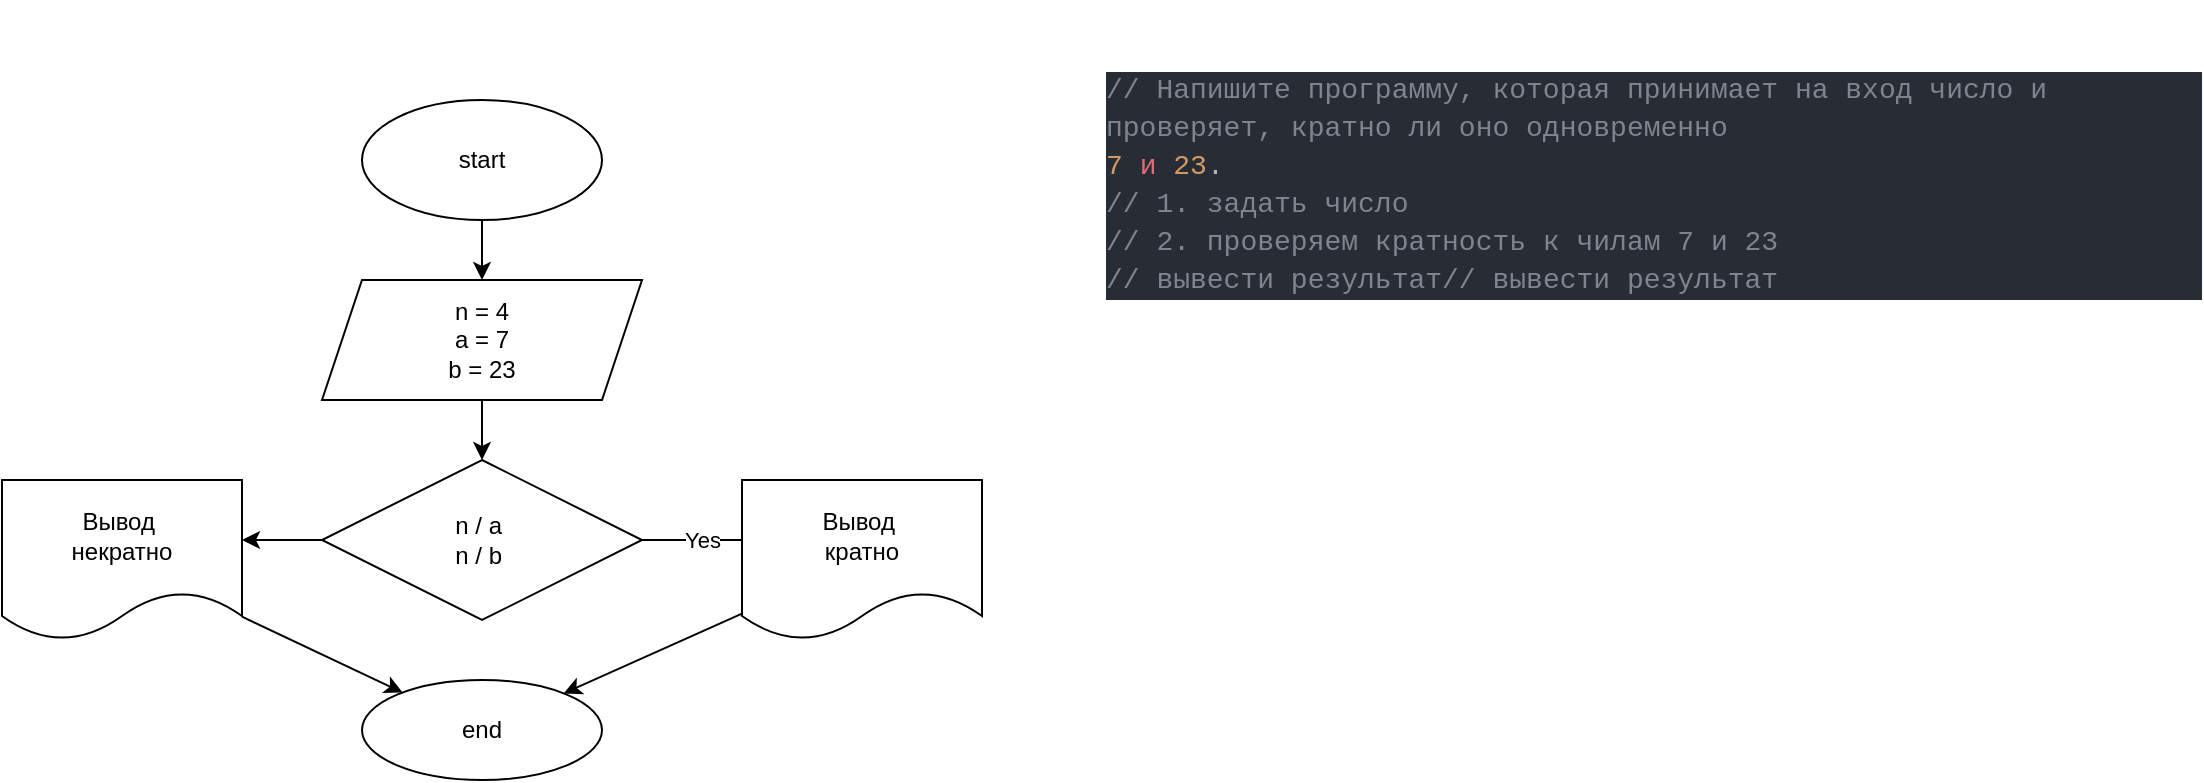 <mxfile>
    <diagram id="0dUG-3jIiLlFMFpSVe63" name="Page-1">
        <mxGraphModel dx="890" dy="1647" grid="1" gridSize="10" guides="1" tooltips="1" connect="1" arrows="1" fold="1" page="1" pageScale="1" pageWidth="827" pageHeight="1169" math="0" shadow="0">
            <root>
                <mxCell id="0"/>
                <mxCell id="1" parent="0"/>
                <mxCell id="2" value="&lt;br&gt;&lt;br&gt;&lt;div style=&quot;color: rgb(171 , 178 , 191) ; background-color: rgb(40 , 44 , 52) ; font-family: &amp;#34;consolas&amp;#34; , &amp;#34;courier new&amp;#34; , monospace ; font-weight: normal ; font-size: 14px ; line-height: 19px&quot;&gt;&lt;div&gt;&lt;span style=&quot;color: #7f848e&quot;&gt;// Напишите программу, которая принимает на вход число и проверяет, кратно ли оно одновременно &lt;/span&gt;&lt;/div&gt;&lt;div&gt;&lt;span style=&quot;color: #d19a66&quot;&gt;7&lt;/span&gt;&lt;span style=&quot;color: #abb2bf&quot;&gt; &lt;/span&gt;&lt;span style=&quot;color: #e06c75&quot;&gt;и&lt;/span&gt;&lt;span style=&quot;color: #abb2bf&quot;&gt; &lt;/span&gt;&lt;span style=&quot;color: #d19a66&quot;&gt;23&lt;/span&gt;&lt;span style=&quot;color: #abb2bf&quot;&gt;.&lt;/span&gt;&lt;/div&gt;&lt;div&gt;&lt;span style=&quot;color: #7f848e&quot;&gt;// 1. задать число&lt;/span&gt;&lt;/div&gt;&lt;div&gt;&lt;span style=&quot;color: #7f848e&quot;&gt;// 2. проверяем кратность к чилам 7 и 23&lt;/span&gt;&lt;/div&gt;&lt;/div&gt;&lt;div style=&quot;color: rgb(171 , 178 , 191) ; background-color: rgb(40 , 44 , 52) ; font-family: &amp;#34;consolas&amp;#34; , &amp;#34;courier new&amp;#34; , monospace ; font-size: 14px ; line-height: 19px&quot;&gt;&lt;span style=&quot;color: #7f848e&quot;&gt;// вывести результат&lt;/span&gt;&lt;span style=&quot;color: rgb(127 , 132 , 142)&quot;&gt;// вывести результат&lt;/span&gt;&lt;/div&gt;" style="text;whiteSpace=wrap;html=1;" vertex="1" parent="1">
                    <mxGeometry x="590" y="-600" width="550" height="110" as="geometry"/>
                </mxCell>
                <mxCell id="5" value="" style="edgeStyle=none;html=1;" edge="1" parent="1" source="3" target="4">
                    <mxGeometry relative="1" as="geometry"/>
                </mxCell>
                <mxCell id="3" value="start" style="ellipse;whiteSpace=wrap;html=1;" vertex="1" parent="1">
                    <mxGeometry x="220" y="-550" width="120" height="60" as="geometry"/>
                </mxCell>
                <mxCell id="7" value="" style="edgeStyle=none;html=1;" edge="1" parent="1" source="4" target="6">
                    <mxGeometry relative="1" as="geometry"/>
                </mxCell>
                <mxCell id="4" value="n = 4&lt;br&gt;a = 7&lt;br&gt;b = 23" style="shape=parallelogram;perimeter=parallelogramPerimeter;whiteSpace=wrap;html=1;fixedSize=1;" vertex="1" parent="1">
                    <mxGeometry x="200" y="-460" width="160" height="60" as="geometry"/>
                </mxCell>
                <mxCell id="9" value="Yes" style="edgeStyle=none;html=1;" edge="1" parent="1" source="6">
                    <mxGeometry relative="1" as="geometry">
                        <mxPoint x="420" y="-330" as="targetPoint"/>
                    </mxGeometry>
                </mxCell>
                <mxCell id="12" style="edgeStyle=none;html=1;" edge="1" parent="1" source="6">
                    <mxGeometry relative="1" as="geometry">
                        <mxPoint x="160" y="-330" as="targetPoint"/>
                    </mxGeometry>
                </mxCell>
                <mxCell id="6" value="n / a&amp;nbsp;&lt;br&gt;n / b&amp;nbsp;" style="rhombus;whiteSpace=wrap;html=1;" vertex="1" parent="1">
                    <mxGeometry x="200" y="-370" width="160" height="80" as="geometry"/>
                </mxCell>
                <mxCell id="14" style="edgeStyle=none;html=1;" edge="1" parent="1" source="10" target="13">
                    <mxGeometry relative="1" as="geometry"/>
                </mxCell>
                <mxCell id="10" value="Вывод&amp;nbsp;&lt;br&gt;кратно" style="shape=document;whiteSpace=wrap;html=1;boundedLbl=1;" vertex="1" parent="1">
                    <mxGeometry x="410" y="-360" width="120" height="80" as="geometry"/>
                </mxCell>
                <mxCell id="15" style="edgeStyle=none;html=1;" edge="1" parent="1" source="11" target="13">
                    <mxGeometry relative="1" as="geometry"/>
                </mxCell>
                <mxCell id="11" value="Вывод&amp;nbsp;&lt;br&gt;некратно" style="shape=document;whiteSpace=wrap;html=1;boundedLbl=1;" vertex="1" parent="1">
                    <mxGeometry x="40" y="-360" width="120" height="80" as="geometry"/>
                </mxCell>
                <mxCell id="13" value="end" style="ellipse;whiteSpace=wrap;html=1;" vertex="1" parent="1">
                    <mxGeometry x="220" y="-260" width="120" height="50" as="geometry"/>
                </mxCell>
            </root>
        </mxGraphModel>
    </diagram>
</mxfile>